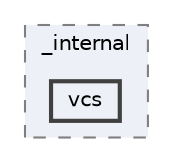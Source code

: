 digraph "C:/Users/LukeMabie/documents/Development/Password_Saver_Using_Django-master/venv/Lib/site-packages/pip/_internal/vcs"
{
 // LATEX_PDF_SIZE
  bgcolor="transparent";
  edge [fontname=Helvetica,fontsize=10,labelfontname=Helvetica,labelfontsize=10];
  node [fontname=Helvetica,fontsize=10,shape=box,height=0.2,width=0.4];
  compound=true
  subgraph clusterdir_2427310657220688c22b1bfd5616a647 {
    graph [ bgcolor="#edf0f7", pencolor="grey50", label="_internal", fontname=Helvetica,fontsize=10 style="filled,dashed", URL="dir_2427310657220688c22b1bfd5616a647.html",tooltip=""]
  dir_ff1234032b3f4f885da2a2cf86bf2484 [label="vcs", fillcolor="#edf0f7", color="grey25", style="filled,bold", URL="dir_ff1234032b3f4f885da2a2cf86bf2484.html",tooltip=""];
  }
}
